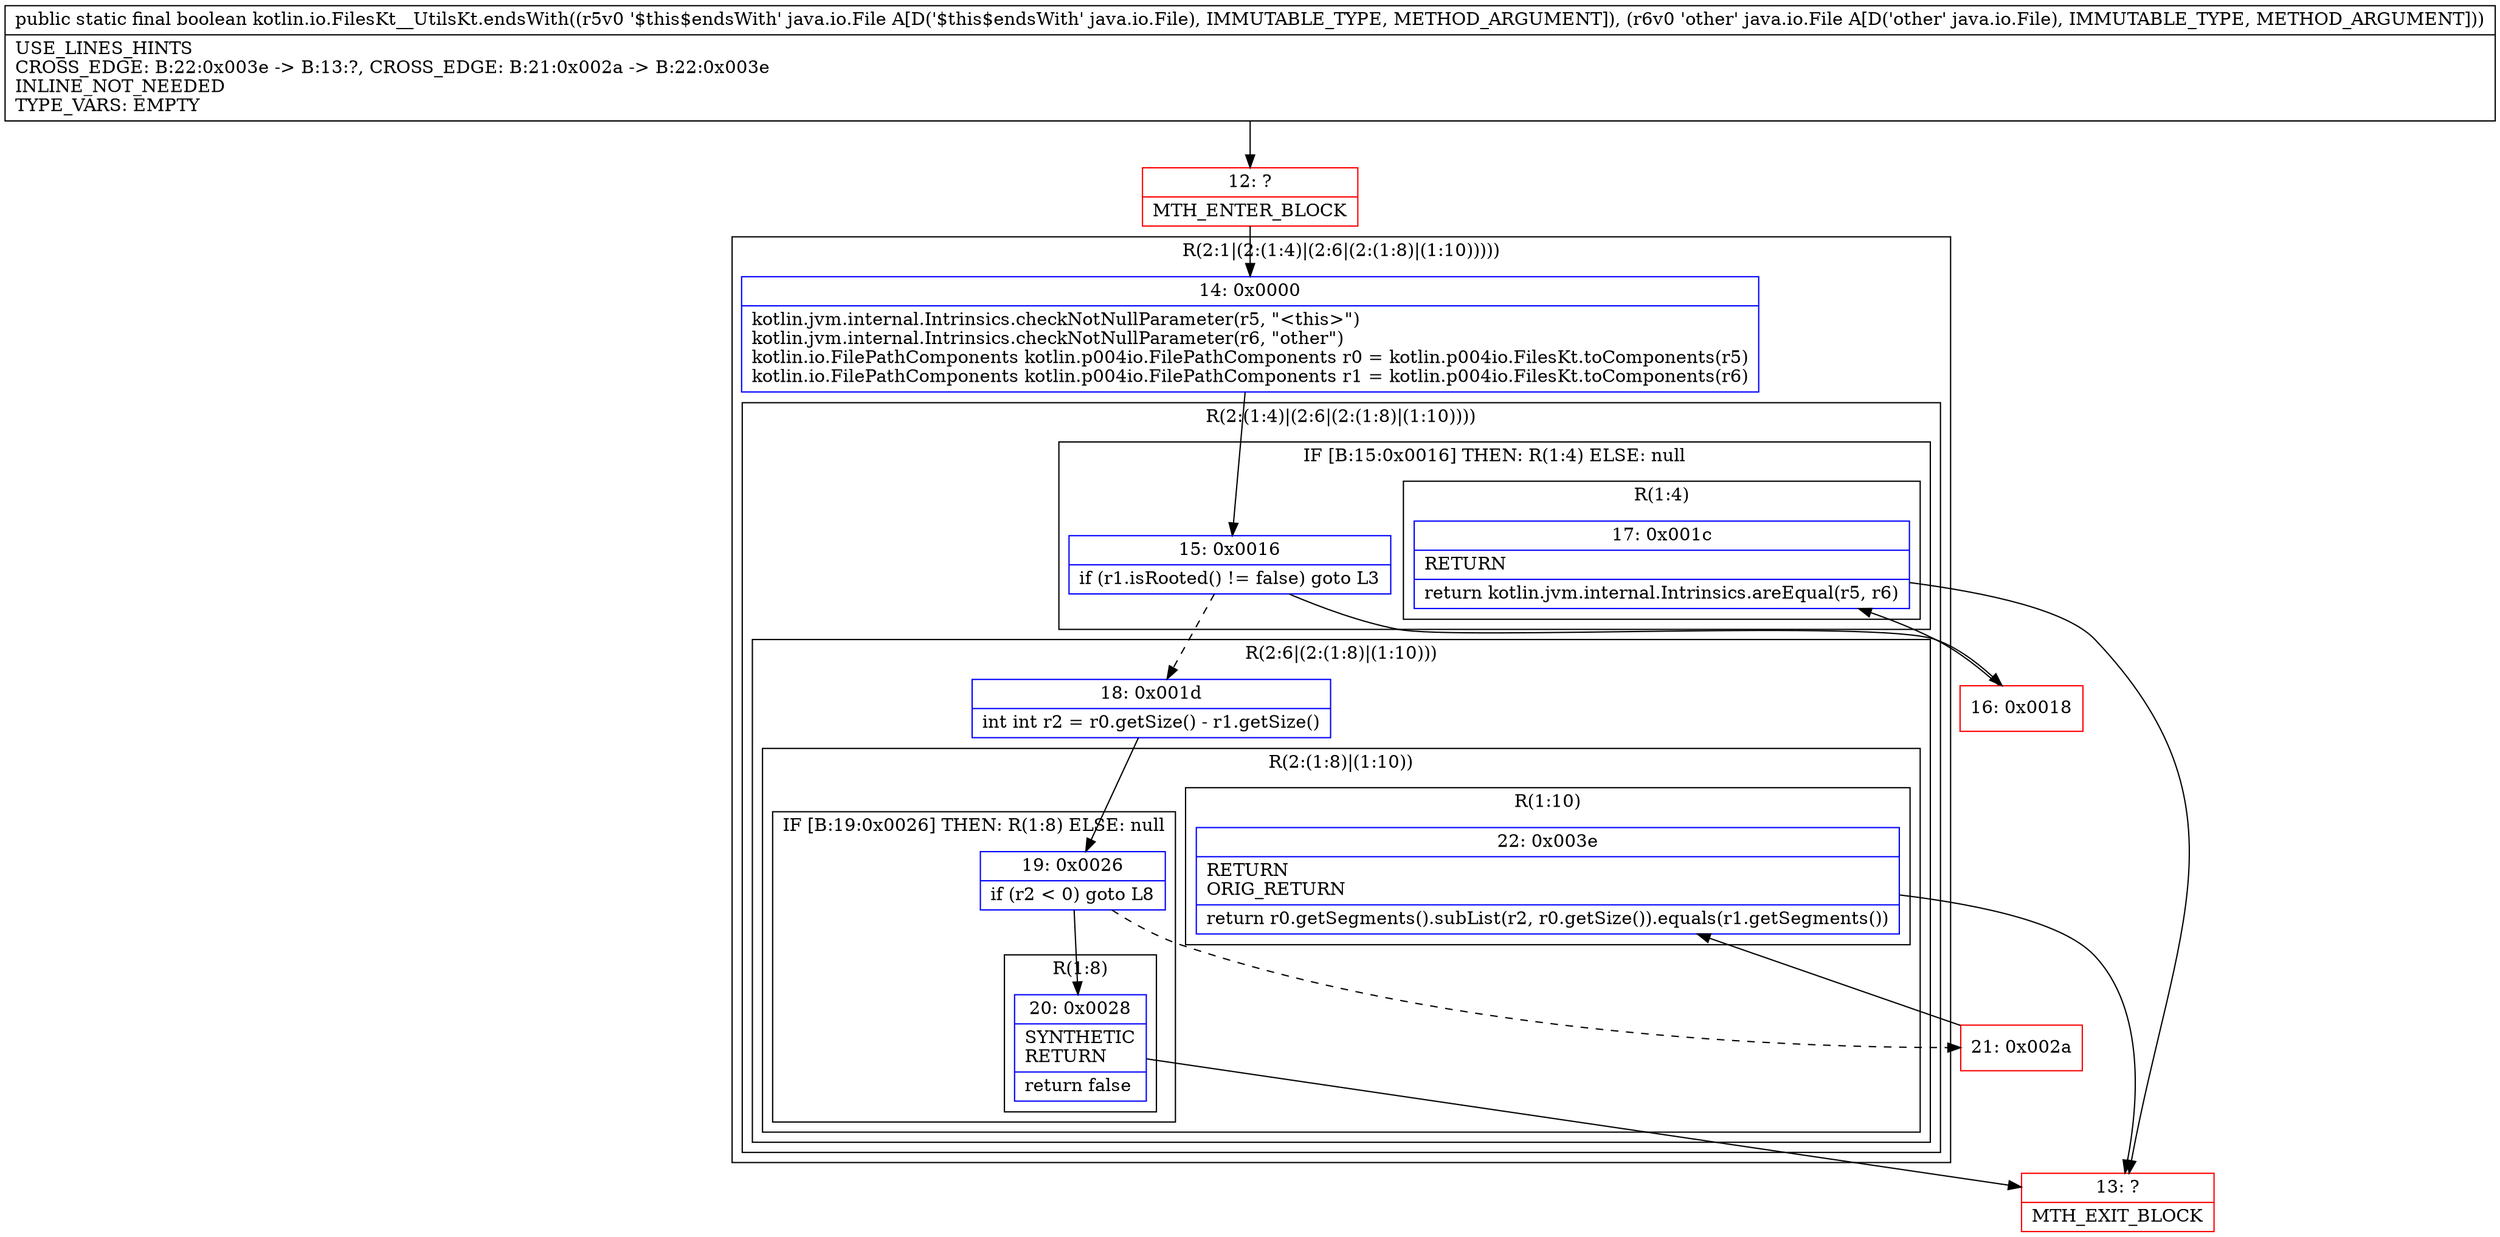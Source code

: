 digraph "CFG forkotlin.io.FilesKt__UtilsKt.endsWith(Ljava\/io\/File;Ljava\/io\/File;)Z" {
subgraph cluster_Region_160863331 {
label = "R(2:1|(2:(1:4)|(2:6|(2:(1:8)|(1:10)))))";
node [shape=record,color=blue];
Node_14 [shape=record,label="{14\:\ 0x0000|kotlin.jvm.internal.Intrinsics.checkNotNullParameter(r5, \"\<this\>\")\lkotlin.jvm.internal.Intrinsics.checkNotNullParameter(r6, \"other\")\lkotlin.io.FilePathComponents kotlin.p004io.FilePathComponents r0 = kotlin.p004io.FilesKt.toComponents(r5)\lkotlin.io.FilePathComponents kotlin.p004io.FilePathComponents r1 = kotlin.p004io.FilesKt.toComponents(r6)\l}"];
subgraph cluster_Region_2139760015 {
label = "R(2:(1:4)|(2:6|(2:(1:8)|(1:10))))";
node [shape=record,color=blue];
subgraph cluster_IfRegion_2022825237 {
label = "IF [B:15:0x0016] THEN: R(1:4) ELSE: null";
node [shape=record,color=blue];
Node_15 [shape=record,label="{15\:\ 0x0016|if (r1.isRooted() != false) goto L3\l}"];
subgraph cluster_Region_1750982741 {
label = "R(1:4)";
node [shape=record,color=blue];
Node_17 [shape=record,label="{17\:\ 0x001c|RETURN\l|return kotlin.jvm.internal.Intrinsics.areEqual(r5, r6)\l}"];
}
}
subgraph cluster_Region_662675234 {
label = "R(2:6|(2:(1:8)|(1:10)))";
node [shape=record,color=blue];
Node_18 [shape=record,label="{18\:\ 0x001d|int int r2 = r0.getSize() \- r1.getSize()\l}"];
subgraph cluster_Region_106768974 {
label = "R(2:(1:8)|(1:10))";
node [shape=record,color=blue];
subgraph cluster_IfRegion_1159298024 {
label = "IF [B:19:0x0026] THEN: R(1:8) ELSE: null";
node [shape=record,color=blue];
Node_19 [shape=record,label="{19\:\ 0x0026|if (r2 \< 0) goto L8\l}"];
subgraph cluster_Region_857615365 {
label = "R(1:8)";
node [shape=record,color=blue];
Node_20 [shape=record,label="{20\:\ 0x0028|SYNTHETIC\lRETURN\l|return false\l}"];
}
}
subgraph cluster_Region_1593155133 {
label = "R(1:10)";
node [shape=record,color=blue];
Node_22 [shape=record,label="{22\:\ 0x003e|RETURN\lORIG_RETURN\l|return r0.getSegments().subList(r2, r0.getSize()).equals(r1.getSegments())\l}"];
}
}
}
}
}
Node_12 [shape=record,color=red,label="{12\:\ ?|MTH_ENTER_BLOCK\l}"];
Node_16 [shape=record,color=red,label="{16\:\ 0x0018}"];
Node_13 [shape=record,color=red,label="{13\:\ ?|MTH_EXIT_BLOCK\l}"];
Node_21 [shape=record,color=red,label="{21\:\ 0x002a}"];
MethodNode[shape=record,label="{public static final boolean kotlin.io.FilesKt__UtilsKt.endsWith((r5v0 '$this$endsWith' java.io.File A[D('$this$endsWith' java.io.File), IMMUTABLE_TYPE, METHOD_ARGUMENT]), (r6v0 'other' java.io.File A[D('other' java.io.File), IMMUTABLE_TYPE, METHOD_ARGUMENT]))  | USE_LINES_HINTS\lCROSS_EDGE: B:22:0x003e \-\> B:13:?, CROSS_EDGE: B:21:0x002a \-\> B:22:0x003e\lINLINE_NOT_NEEDED\lTYPE_VARS: EMPTY\l}"];
MethodNode -> Node_12;Node_14 -> Node_15;
Node_15 -> Node_16;
Node_15 -> Node_18[style=dashed];
Node_17 -> Node_13;
Node_18 -> Node_19;
Node_19 -> Node_20;
Node_19 -> Node_21[style=dashed];
Node_20 -> Node_13;
Node_22 -> Node_13;
Node_12 -> Node_14;
Node_16 -> Node_17;
Node_21 -> Node_22;
}

